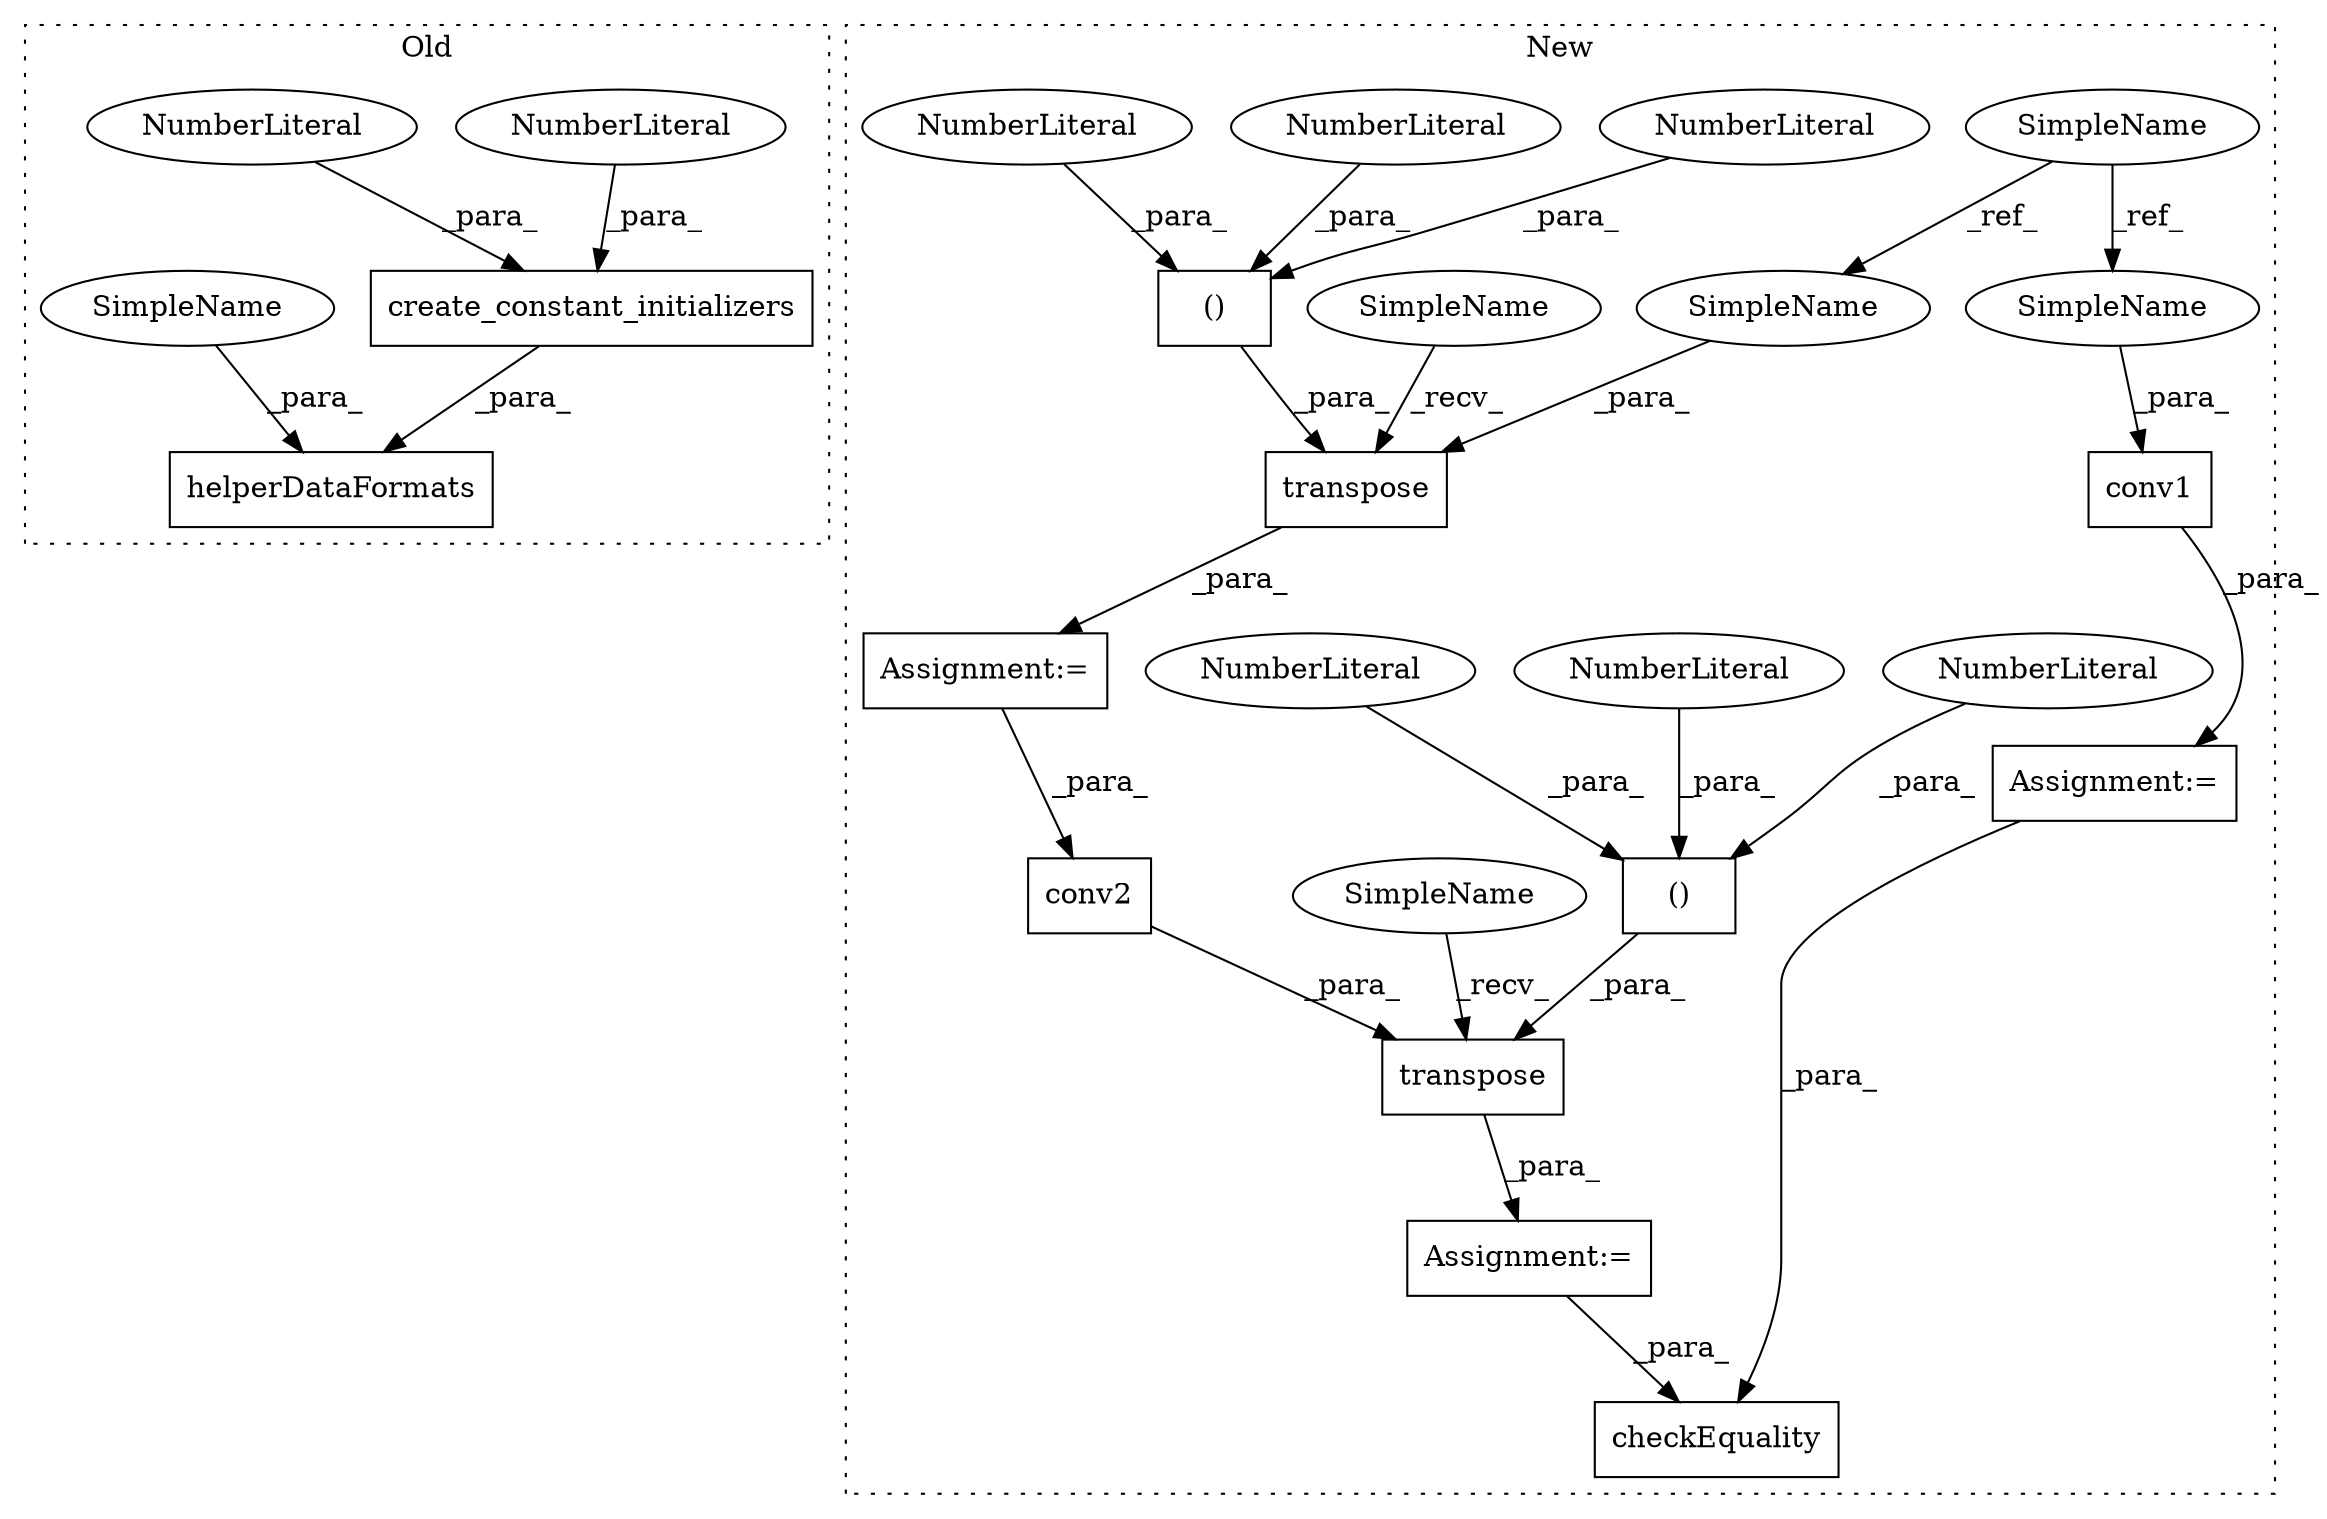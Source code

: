 digraph G {
subgraph cluster0 {
1 [label="create_constant_initializers" a="32" s="9261,9306" l="29,1" shape="box"];
4 [label="helperDataFormats" a="32" s="9407,9431" l="18,1" shape="box"];
6 [label="NumberLiteral" a="34" s="9290" l="3" shape="ellipse"];
7 [label="NumberLiteral" a="34" s="9294" l="3" shape="ellipse"];
26 [label="SimpleName" a="42" s="9430" l="1" shape="ellipse"];
label = "Old";
style="dotted";
}
subgraph cluster1 {
2 [label="()" a="106" s="8886" l="57" shape="box"];
3 [label="NumberLiteral" a="34" s="8928" l="1" shape="ellipse"];
5 [label="NumberLiteral" a="34" s="8886" l="1" shape="ellipse"];
8 [label="NumberLiteral" a="34" s="8900" l="1" shape="ellipse"];
9 [label="checkEquality" a="32" s="9069,9088" l="14,1" shape="box"];
10 [label="()" a="106" s="8999" l="57" shape="box"];
11 [label="NumberLiteral" a="34" s="9013" l="1" shape="ellipse"];
12 [label="NumberLiteral" a="34" s="9041" l="1" shape="ellipse"];
13 [label="NumberLiteral" a="34" s="8999" l="1" shape="ellipse"];
14 [label="conv2" a="32" s="8975,8992" l="6,1" shape="box"];
15 [label="conv1" a="32" s="8674,8681" l="6,1" shape="box"];
16 [label="SimpleName" a="42" s="8583" l="1" shape="ellipse"];
17 [label="transpose" a="32" s="8869,8943" l="10,2" shape="box"];
18 [label="transpose" a="32" s="8965,9056" l="10,2" shape="box"];
19 [label="Assignment:=" a="7" s="8673" l="1" shape="box"];
20 [label="Assignment:=" a="7" s="8857" l="1" shape="box"];
21 [label="Assignment:=" a="7" s="8953" l="1" shape="box"];
22 [label="SimpleName" a="42" s="8680" l="1" shape="ellipse"];
23 [label="SimpleName" a="42" s="8879" l="1" shape="ellipse"];
24 [label="SimpleName" a="42" s="8858" l="10" shape="ellipse"];
25 [label="SimpleName" a="42" s="8954" l="10" shape="ellipse"];
label = "New";
style="dotted";
}
1 -> 4 [label="_para_"];
2 -> 17 [label="_para_"];
3 -> 2 [label="_para_"];
5 -> 2 [label="_para_"];
6 -> 1 [label="_para_"];
7 -> 1 [label="_para_"];
8 -> 2 [label="_para_"];
10 -> 18 [label="_para_"];
11 -> 10 [label="_para_"];
12 -> 10 [label="_para_"];
13 -> 10 [label="_para_"];
14 -> 18 [label="_para_"];
15 -> 19 [label="_para_"];
16 -> 22 [label="_ref_"];
16 -> 23 [label="_ref_"];
17 -> 20 [label="_para_"];
18 -> 21 [label="_para_"];
19 -> 9 [label="_para_"];
20 -> 14 [label="_para_"];
21 -> 9 [label="_para_"];
22 -> 15 [label="_para_"];
23 -> 17 [label="_para_"];
24 -> 17 [label="_recv_"];
25 -> 18 [label="_recv_"];
26 -> 4 [label="_para_"];
}
